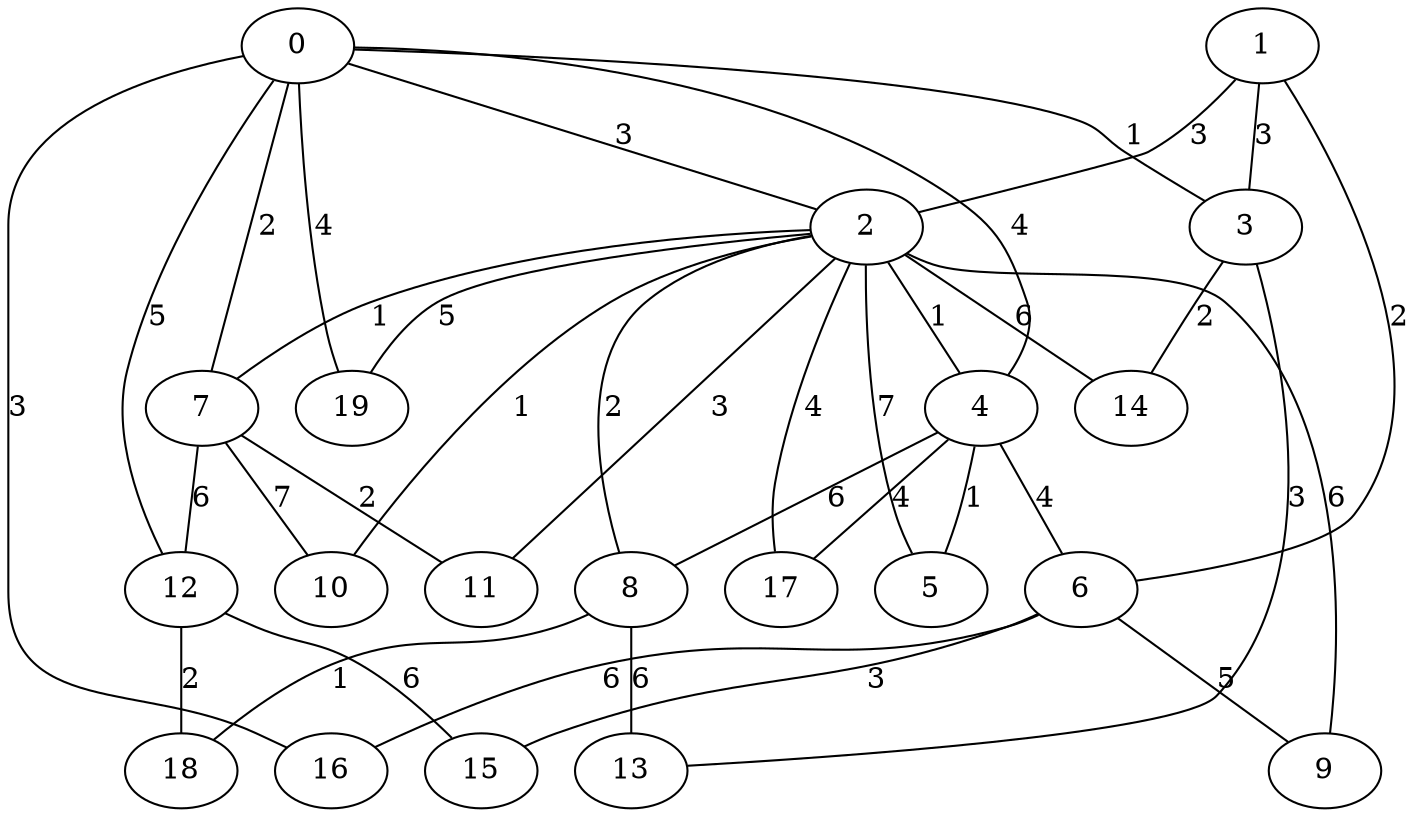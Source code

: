 graph g {
  0 [ habit = 6, size = 229, x = 5, y = 5 ]
  1 [ habit = 6, size = 429, x = 6, y = 7 ]
  2 [ habit = 10, size = 216, x = 4, y = 6 ]
  3 [ habit = 5, size = 348, x = 7, y = 4 ]
  4 [ habit = 9, size = 76, x = 4, y = 8 ]
  5 [ base = 1, habit = 2, size = 467, x = 2, y = 9 ]
  6 [ habit = 5, size = 69, x = 8, y = 8 ]
  7 [ habit = 2, size = 137, x = 3, y = 5 ]
  8 [ habit = 8, size = 227, x = 4, y = 3 ]
  9 [ habit = 4, size = 418, x = 6, y = 10 ]
  10 [ habit = 7, size = 128, x = 1, y = 6 ]
  11 [ habit = 9, size = 208, x = 1, y = 7 ]
  12 [ habit = 1, size = 406, x = 6, y = 2 ]
  13 [ base = 2, habit = 1, size = 265, x = 8, y = 1 ]
  14 [ habit = 3, size = 238, x = 8, y = 6 ]
  15 [ habit = 7, size = 378, x = 10, y = 6 ]
  16 [ habit = 1, size = 394, x = 9, y = 5 ]
  17 [ habit = 2, size = 76, x = 3, y = 10 ]
  18 [ habit = 10, size = 383, x = 4, y = 1 ]
  19 [ habit = 9, size = 171, x = 2, y = 3 ]

  0 -- 16 [ label = 3, weight = 3 ]
  0 -- 19 [ label = 4, weight = 4 ]
  0 -- 2 [ label = 3, weight = 3 ]
  0 -- 3 [ label = 1, weight = 1 ]
  0 -- 4 [ label = 4, weight = 4 ]
  0 -- 7 [ label = 2, weight = 2 ]
  0 -- 12 [ label = 5, weight = 5 ]
  1 -- 2 [ label = 3, weight = 3 ]
  1 -- 3 [ label = 3, weight = 3 ]
  1 -- 6 [ label = 2, weight = 2 ]
  2 -- 5 [ label = 7, weight = 7 ]
  2 -- 8 [ label = 2, weight = 2 ]
  2 -- 9 [ label = 6, weight = 6 ]
  2 -- 10 [ label = 1, weight = 1 ]
  2 -- 11 [ label = 3, weight = 3 ]
  2 -- 14 [ label = 6, weight = 6 ]
  2 -- 17 [ label = 4, weight = 4 ]
  2 -- 4 [ label = 1, weight = 1 ]
  2 -- 19 [ label = 5, weight = 5 ]
  2 -- 7 [ label = 1, weight = 1 ]
  3 -- 14 [ label = 2, weight = 2 ]
  3 -- 13 [ label = 3, weight = 3 ]
  4 -- 17 [ label = 4, weight = 4 ]
  4 -- 5 [ label = 1, weight = 1 ]
  4 -- 8 [ label = 6, weight = 6 ]
  4 -- 6 [ label = 4, weight = 4 ]
  6 -- 16 [ label = 6, weight = 6 ]
  6 -- 9 [ label = 5, weight = 5 ]
  6 -- 15 [ label = 3, weight = 3 ]
  7 -- 12 [ label = 6, weight = 6 ]
  7 -- 10 [ label = 7, weight = 7 ]
  7 -- 11 [ label = 2, weight = 2 ]
  8 -- 13 [ label = 6, weight = 6 ]
  8 -- 18 [ label = 1, weight = 1 ]
  12 -- 15 [ label = 6, weight = 6 ]
  12 -- 18 [ label = 2, weight = 2 ]
}
